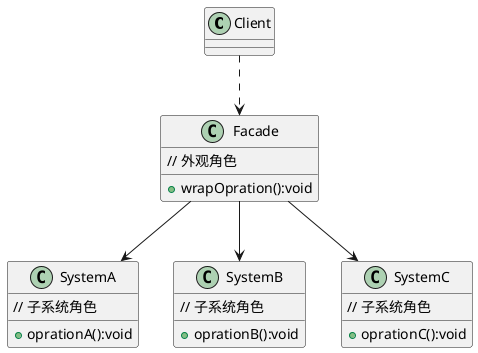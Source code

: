 @startuml

class Client{
}
class Facade{
// 外观角色
+ wrapOpration():void
}

class SystemA{
// 子系统角色
+ oprationA():void
}
class SystemB{
// 子系统角色
+ oprationB():void
}

class SystemC{
// 子系统角色
+ oprationC():void
}

Client ..> Facade
Facade --> SystemA
Facade --> SystemB
Facade --> SystemC



@enduml